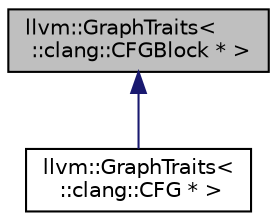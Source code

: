 digraph "llvm::GraphTraits&lt; ::clang::CFGBlock * &gt;"
{
 // LATEX_PDF_SIZE
  bgcolor="transparent";
  edge [fontname="Helvetica",fontsize="10",labelfontname="Helvetica",labelfontsize="10"];
  node [fontname="Helvetica",fontsize="10",shape=record];
  Node1 [label="llvm::GraphTraits\<\l ::clang::CFGBlock * \>",height=0.2,width=0.4,color="black", fillcolor="grey75", style="filled", fontcolor="black",tooltip=" "];
  Node1 -> Node2 [dir="back",color="midnightblue",fontsize="10",style="solid",fontname="Helvetica"];
  Node2 [label="llvm::GraphTraits\<\l ::clang::CFG * \>",height=0.2,width=0.4,color="black",URL="$structllvm_1_1GraphTraits_3_01_1_1clang_1_1CFG_01_5_01_4.html",tooltip=" "];
}
